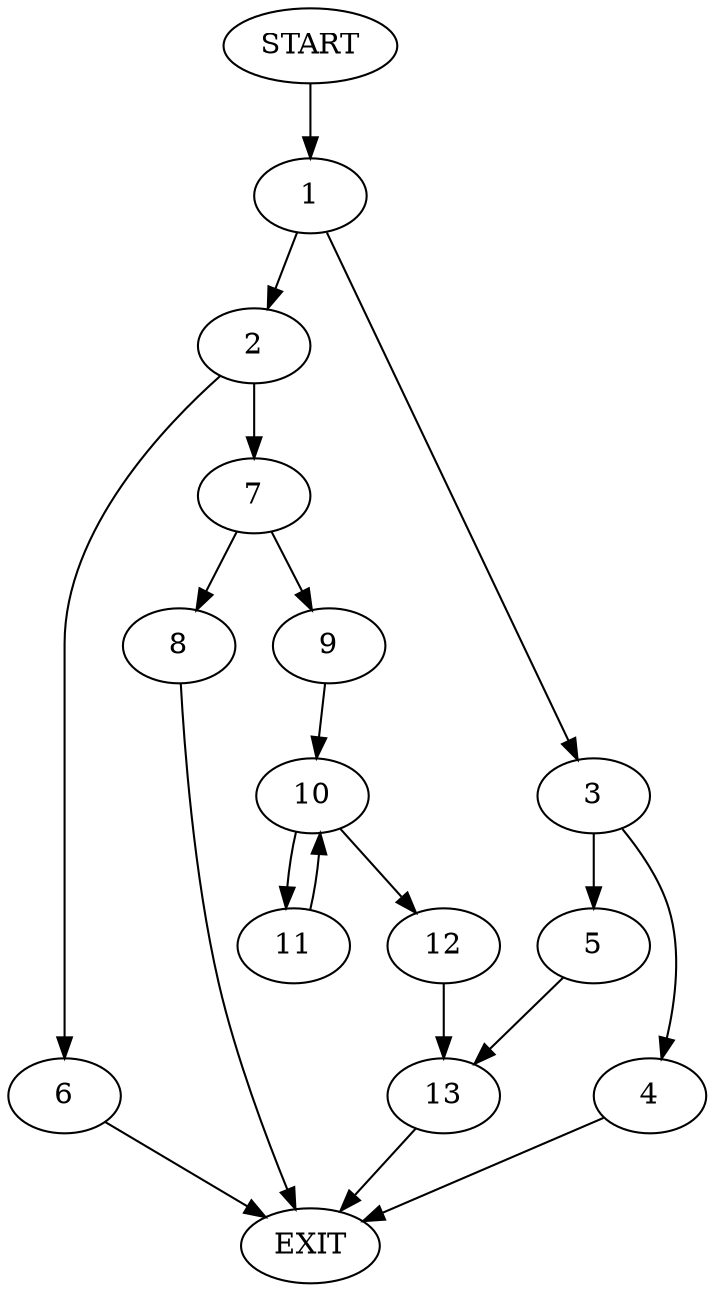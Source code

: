 digraph {
0 [label="START"]
14 [label="EXIT"]
0 -> 1
1 -> 2
1 -> 3
3 -> 4
3 -> 5
2 -> 6
2 -> 7
7 -> 8
7 -> 9
6 -> 14
9 -> 10
8 -> 14
10 -> 11
10 -> 12
11 -> 10
12 -> 13
13 -> 14
4 -> 14
5 -> 13
}
